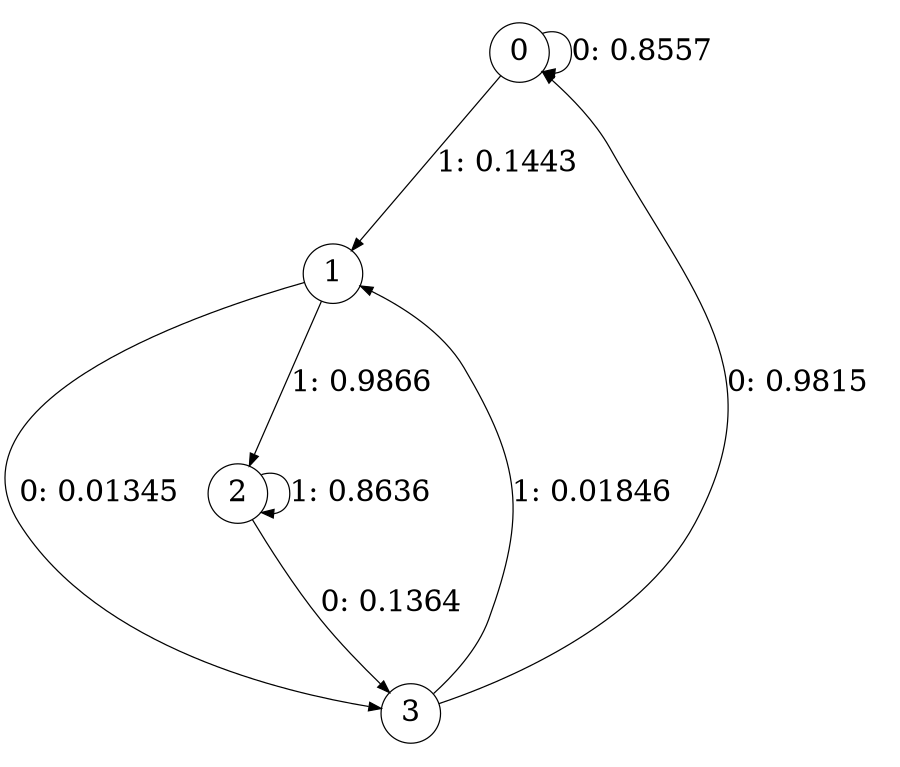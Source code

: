 digraph "ch3_face_short_L2" {
size = "6,8.5";
ratio = "fill";
node [shape = circle];
node [fontsize = 24];
edge [fontsize = 24];
0 -> 0 [label = "0: 0.8557   "];
0 -> 1 [label = "1: 0.1443   "];
1 -> 3 [label = "0: 0.01345  "];
1 -> 2 [label = "1: 0.9866   "];
2 -> 3 [label = "0: 0.1364   "];
2 -> 2 [label = "1: 0.8636   "];
3 -> 0 [label = "0: 0.9815   "];
3 -> 1 [label = "1: 0.01846  "];
}